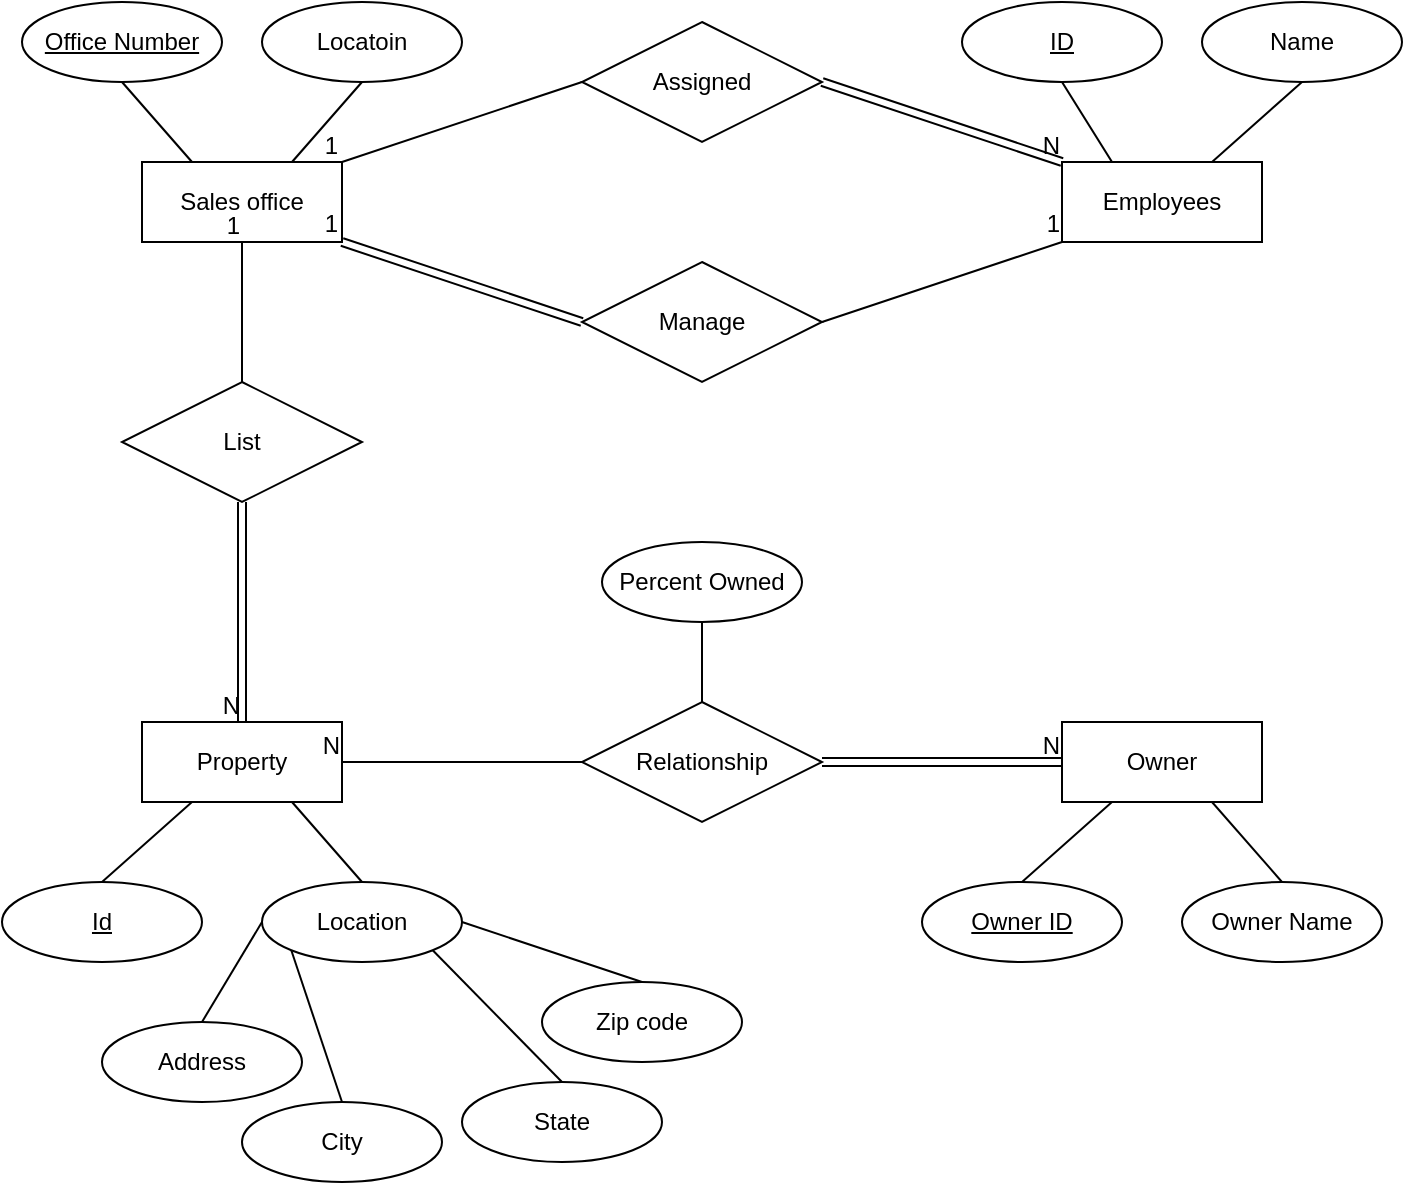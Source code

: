 <mxfile version="24.6.4" type="device">
  <diagram name="Page-1" id="qMClqsy-Nv-cV2Q43P00">
    <mxGraphModel dx="1290" dy="669" grid="1" gridSize="10" guides="1" tooltips="1" connect="1" arrows="1" fold="1" page="1" pageScale="1" pageWidth="850" pageHeight="1100" math="0" shadow="0">
      <root>
        <mxCell id="0" />
        <mxCell id="1" parent="0" />
        <mxCell id="T63_dmK6ZC_ayYeDYy1g-1" value="Sales office" style="whiteSpace=wrap;html=1;align=center;" vertex="1" parent="1">
          <mxGeometry x="160" y="320" width="100" height="40" as="geometry" />
        </mxCell>
        <mxCell id="T63_dmK6ZC_ayYeDYy1g-2" value="Office Number" style="ellipse;whiteSpace=wrap;html=1;align=center;fontStyle=4;" vertex="1" parent="1">
          <mxGeometry x="100" y="240" width="100" height="40" as="geometry" />
        </mxCell>
        <mxCell id="T63_dmK6ZC_ayYeDYy1g-3" value="Locatoin" style="ellipse;whiteSpace=wrap;html=1;align=center;" vertex="1" parent="1">
          <mxGeometry x="220" y="240" width="100" height="40" as="geometry" />
        </mxCell>
        <mxCell id="T63_dmK6ZC_ayYeDYy1g-5" value="" style="endArrow=none;html=1;rounded=0;exitX=0.5;exitY=1;exitDx=0;exitDy=0;entryX=0.25;entryY=0;entryDx=0;entryDy=0;" edge="1" parent="1" source="T63_dmK6ZC_ayYeDYy1g-2" target="T63_dmK6ZC_ayYeDYy1g-1">
          <mxGeometry relative="1" as="geometry">
            <mxPoint x="340" y="350" as="sourcePoint" />
            <mxPoint x="500" y="350" as="targetPoint" />
          </mxGeometry>
        </mxCell>
        <mxCell id="T63_dmK6ZC_ayYeDYy1g-6" value="" style="endArrow=none;html=1;rounded=0;exitX=0.5;exitY=1;exitDx=0;exitDy=0;entryX=0.75;entryY=0;entryDx=0;entryDy=0;" edge="1" parent="1" source="T63_dmK6ZC_ayYeDYy1g-3" target="T63_dmK6ZC_ayYeDYy1g-1">
          <mxGeometry relative="1" as="geometry">
            <mxPoint x="340" y="350" as="sourcePoint" />
            <mxPoint x="500" y="350" as="targetPoint" />
          </mxGeometry>
        </mxCell>
        <mxCell id="T63_dmK6ZC_ayYeDYy1g-9" value="Employees" style="whiteSpace=wrap;html=1;align=center;" vertex="1" parent="1">
          <mxGeometry x="620" y="320" width="100" height="40" as="geometry" />
        </mxCell>
        <mxCell id="T63_dmK6ZC_ayYeDYy1g-10" value="Assigned" style="shape=rhombus;perimeter=rhombusPerimeter;whiteSpace=wrap;html=1;align=center;" vertex="1" parent="1">
          <mxGeometry x="380" y="250" width="120" height="60" as="geometry" />
        </mxCell>
        <mxCell id="T63_dmK6ZC_ayYeDYy1g-11" value="" style="endArrow=none;html=1;rounded=0;exitX=0;exitY=0.5;exitDx=0;exitDy=0;entryX=1;entryY=0;entryDx=0;entryDy=0;" edge="1" parent="1" source="T63_dmK6ZC_ayYeDYy1g-10" target="T63_dmK6ZC_ayYeDYy1g-1">
          <mxGeometry relative="1" as="geometry">
            <mxPoint x="340" y="350" as="sourcePoint" />
            <mxPoint x="500" y="350" as="targetPoint" />
          </mxGeometry>
        </mxCell>
        <mxCell id="T63_dmK6ZC_ayYeDYy1g-12" value="1" style="resizable=0;html=1;whiteSpace=wrap;align=right;verticalAlign=bottom;" connectable="0" vertex="1" parent="T63_dmK6ZC_ayYeDYy1g-11">
          <mxGeometry x="1" relative="1" as="geometry" />
        </mxCell>
        <mxCell id="T63_dmK6ZC_ayYeDYy1g-13" value="" style="shape=link;html=1;rounded=0;entryX=0;entryY=0;entryDx=0;entryDy=0;exitX=1;exitY=0.5;exitDx=0;exitDy=0;" edge="1" parent="1" source="T63_dmK6ZC_ayYeDYy1g-10" target="T63_dmK6ZC_ayYeDYy1g-9">
          <mxGeometry relative="1" as="geometry">
            <mxPoint x="540" y="410" as="sourcePoint" />
            <mxPoint x="500" y="350" as="targetPoint" />
          </mxGeometry>
        </mxCell>
        <mxCell id="T63_dmK6ZC_ayYeDYy1g-14" value="N" style="resizable=0;html=1;whiteSpace=wrap;align=right;verticalAlign=bottom;" connectable="0" vertex="1" parent="T63_dmK6ZC_ayYeDYy1g-13">
          <mxGeometry x="1" relative="1" as="geometry" />
        </mxCell>
        <mxCell id="T63_dmK6ZC_ayYeDYy1g-15" value="ID" style="ellipse;whiteSpace=wrap;html=1;align=center;fontStyle=4;" vertex="1" parent="1">
          <mxGeometry x="570" y="240" width="100" height="40" as="geometry" />
        </mxCell>
        <mxCell id="T63_dmK6ZC_ayYeDYy1g-19" value="Name" style="ellipse;whiteSpace=wrap;html=1;align=center;" vertex="1" parent="1">
          <mxGeometry x="690" y="240" width="100" height="40" as="geometry" />
        </mxCell>
        <mxCell id="T63_dmK6ZC_ayYeDYy1g-21" value="" style="endArrow=none;html=1;rounded=0;exitX=0.5;exitY=1;exitDx=0;exitDy=0;entryX=0.75;entryY=0;entryDx=0;entryDy=0;" edge="1" parent="1" source="T63_dmK6ZC_ayYeDYy1g-19" target="T63_dmK6ZC_ayYeDYy1g-9">
          <mxGeometry relative="1" as="geometry">
            <mxPoint x="340" y="350" as="sourcePoint" />
            <mxPoint x="500" y="350" as="targetPoint" />
          </mxGeometry>
        </mxCell>
        <mxCell id="T63_dmK6ZC_ayYeDYy1g-22" value="" style="endArrow=none;html=1;rounded=0;exitX=0.5;exitY=1;exitDx=0;exitDy=0;entryX=0.25;entryY=0;entryDx=0;entryDy=0;" edge="1" parent="1" source="T63_dmK6ZC_ayYeDYy1g-15" target="T63_dmK6ZC_ayYeDYy1g-9">
          <mxGeometry relative="1" as="geometry">
            <mxPoint x="340" y="350" as="sourcePoint" />
            <mxPoint x="500" y="350" as="targetPoint" />
          </mxGeometry>
        </mxCell>
        <mxCell id="T63_dmK6ZC_ayYeDYy1g-23" value="Manage" style="shape=rhombus;perimeter=rhombusPerimeter;whiteSpace=wrap;html=1;align=center;" vertex="1" parent="1">
          <mxGeometry x="380" y="370" width="120" height="60" as="geometry" />
        </mxCell>
        <mxCell id="T63_dmK6ZC_ayYeDYy1g-24" value="" style="endArrow=none;html=1;rounded=0;entryX=0;entryY=1;entryDx=0;entryDy=0;exitX=1;exitY=0.5;exitDx=0;exitDy=0;" edge="1" parent="1" source="T63_dmK6ZC_ayYeDYy1g-23" target="T63_dmK6ZC_ayYeDYy1g-9">
          <mxGeometry relative="1" as="geometry">
            <mxPoint x="340" y="350" as="sourcePoint" />
            <mxPoint x="500" y="350" as="targetPoint" />
          </mxGeometry>
        </mxCell>
        <mxCell id="T63_dmK6ZC_ayYeDYy1g-25" value="1" style="resizable=0;html=1;whiteSpace=wrap;align=right;verticalAlign=bottom;" connectable="0" vertex="1" parent="T63_dmK6ZC_ayYeDYy1g-24">
          <mxGeometry x="1" relative="1" as="geometry" />
        </mxCell>
        <mxCell id="T63_dmK6ZC_ayYeDYy1g-26" value="" style="shape=link;html=1;rounded=0;exitX=0;exitY=0.5;exitDx=0;exitDy=0;entryX=1;entryY=1;entryDx=0;entryDy=0;" edge="1" parent="1" source="T63_dmK6ZC_ayYeDYy1g-23" target="T63_dmK6ZC_ayYeDYy1g-1">
          <mxGeometry relative="1" as="geometry">
            <mxPoint x="340" y="350" as="sourcePoint" />
            <mxPoint x="500" y="350" as="targetPoint" />
          </mxGeometry>
        </mxCell>
        <mxCell id="T63_dmK6ZC_ayYeDYy1g-27" value="1" style="resizable=0;html=1;whiteSpace=wrap;align=right;verticalAlign=bottom;" connectable="0" vertex="1" parent="T63_dmK6ZC_ayYeDYy1g-26">
          <mxGeometry x="1" relative="1" as="geometry" />
        </mxCell>
        <mxCell id="T63_dmK6ZC_ayYeDYy1g-28" value="Property" style="whiteSpace=wrap;html=1;align=center;" vertex="1" parent="1">
          <mxGeometry x="160" y="600" width="100" height="40" as="geometry" />
        </mxCell>
        <mxCell id="T63_dmK6ZC_ayYeDYy1g-29" value="Id" style="ellipse;whiteSpace=wrap;html=1;align=center;fontStyle=4;" vertex="1" parent="1">
          <mxGeometry x="90" y="680" width="100" height="40" as="geometry" />
        </mxCell>
        <mxCell id="T63_dmK6ZC_ayYeDYy1g-30" value="Address" style="ellipse;whiteSpace=wrap;html=1;align=center;" vertex="1" parent="1">
          <mxGeometry x="140" y="750" width="100" height="40" as="geometry" />
        </mxCell>
        <mxCell id="T63_dmK6ZC_ayYeDYy1g-31" value="Location" style="ellipse;whiteSpace=wrap;html=1;align=center;" vertex="1" parent="1">
          <mxGeometry x="220" y="680" width="100" height="40" as="geometry" />
        </mxCell>
        <mxCell id="T63_dmK6ZC_ayYeDYy1g-32" value="Owner Name" style="ellipse;whiteSpace=wrap;html=1;align=center;" vertex="1" parent="1">
          <mxGeometry x="680" y="680" width="100" height="40" as="geometry" />
        </mxCell>
        <mxCell id="T63_dmK6ZC_ayYeDYy1g-33" value="Percent Owned" style="ellipse;whiteSpace=wrap;html=1;align=center;" vertex="1" parent="1">
          <mxGeometry x="390" y="510" width="100" height="40" as="geometry" />
        </mxCell>
        <mxCell id="T63_dmK6ZC_ayYeDYy1g-34" value="Zip code" style="ellipse;whiteSpace=wrap;html=1;align=center;" vertex="1" parent="1">
          <mxGeometry x="360" y="730" width="100" height="40" as="geometry" />
        </mxCell>
        <mxCell id="T63_dmK6ZC_ayYeDYy1g-35" value="State" style="ellipse;whiteSpace=wrap;html=1;align=center;" vertex="1" parent="1">
          <mxGeometry x="320" y="780" width="100" height="40" as="geometry" />
        </mxCell>
        <mxCell id="T63_dmK6ZC_ayYeDYy1g-36" value="City" style="ellipse;whiteSpace=wrap;html=1;align=center;" vertex="1" parent="1">
          <mxGeometry x="210" y="790" width="100" height="40" as="geometry" />
        </mxCell>
        <mxCell id="T63_dmK6ZC_ayYeDYy1g-38" value="" style="endArrow=none;html=1;rounded=0;exitX=1;exitY=1;exitDx=0;exitDy=0;entryX=0.5;entryY=0;entryDx=0;entryDy=0;" edge="1" parent="1" source="T63_dmK6ZC_ayYeDYy1g-31" target="T63_dmK6ZC_ayYeDYy1g-35">
          <mxGeometry relative="1" as="geometry">
            <mxPoint x="350" y="640" as="sourcePoint" />
            <mxPoint x="510" y="640" as="targetPoint" />
          </mxGeometry>
        </mxCell>
        <mxCell id="T63_dmK6ZC_ayYeDYy1g-39" value="" style="endArrow=none;html=1;rounded=0;exitX=0;exitY=1;exitDx=0;exitDy=0;entryX=0.5;entryY=0;entryDx=0;entryDy=0;" edge="1" parent="1" source="T63_dmK6ZC_ayYeDYy1g-31" target="T63_dmK6ZC_ayYeDYy1g-36">
          <mxGeometry relative="1" as="geometry">
            <mxPoint x="360" y="650" as="sourcePoint" />
            <mxPoint x="520" y="650" as="targetPoint" />
          </mxGeometry>
        </mxCell>
        <mxCell id="T63_dmK6ZC_ayYeDYy1g-40" value="" style="endArrow=none;html=1;rounded=0;exitX=1;exitY=0.5;exitDx=0;exitDy=0;entryX=0.5;entryY=0;entryDx=0;entryDy=0;" edge="1" parent="1" source="T63_dmK6ZC_ayYeDYy1g-31" target="T63_dmK6ZC_ayYeDYy1g-34">
          <mxGeometry relative="1" as="geometry">
            <mxPoint x="370" y="660" as="sourcePoint" />
            <mxPoint x="530" y="660" as="targetPoint" />
          </mxGeometry>
        </mxCell>
        <mxCell id="T63_dmK6ZC_ayYeDYy1g-41" value="" style="endArrow=none;html=1;rounded=0;exitX=0;exitY=0.5;exitDx=0;exitDy=0;entryX=0.5;entryY=0;entryDx=0;entryDy=0;" edge="1" parent="1" source="T63_dmK6ZC_ayYeDYy1g-31" target="T63_dmK6ZC_ayYeDYy1g-30">
          <mxGeometry relative="1" as="geometry">
            <mxPoint x="380" y="670" as="sourcePoint" />
            <mxPoint x="540" y="670" as="targetPoint" />
          </mxGeometry>
        </mxCell>
        <mxCell id="T63_dmK6ZC_ayYeDYy1g-42" value="" style="endArrow=none;html=1;rounded=0;exitX=0.75;exitY=1;exitDx=0;exitDy=0;entryX=0.5;entryY=0;entryDx=0;entryDy=0;" edge="1" parent="1" source="T63_dmK6ZC_ayYeDYy1g-28" target="T63_dmK6ZC_ayYeDYy1g-31">
          <mxGeometry relative="1" as="geometry">
            <mxPoint x="390" y="680" as="sourcePoint" />
            <mxPoint x="550" y="680" as="targetPoint" />
          </mxGeometry>
        </mxCell>
        <mxCell id="T63_dmK6ZC_ayYeDYy1g-43" value="" style="endArrow=none;html=1;rounded=0;exitX=0.5;exitY=0;exitDx=0;exitDy=0;entryX=0.25;entryY=1;entryDx=0;entryDy=0;" edge="1" parent="1" source="T63_dmK6ZC_ayYeDYy1g-29" target="T63_dmK6ZC_ayYeDYy1g-28">
          <mxGeometry relative="1" as="geometry">
            <mxPoint x="400" y="690" as="sourcePoint" />
            <mxPoint x="560" y="690" as="targetPoint" />
          </mxGeometry>
        </mxCell>
        <mxCell id="T63_dmK6ZC_ayYeDYy1g-44" value="List" style="shape=rhombus;perimeter=rhombusPerimeter;whiteSpace=wrap;html=1;align=center;" vertex="1" parent="1">
          <mxGeometry x="150" y="430" width="120" height="60" as="geometry" />
        </mxCell>
        <mxCell id="T63_dmK6ZC_ayYeDYy1g-45" value="" style="endArrow=none;html=1;rounded=0;exitX=0.5;exitY=0;exitDx=0;exitDy=0;entryX=0.5;entryY=1;entryDx=0;entryDy=0;" edge="1" parent="1" source="T63_dmK6ZC_ayYeDYy1g-44" target="T63_dmK6ZC_ayYeDYy1g-1">
          <mxGeometry relative="1" as="geometry">
            <mxPoint x="340" y="490" as="sourcePoint" />
            <mxPoint x="500" y="490" as="targetPoint" />
          </mxGeometry>
        </mxCell>
        <mxCell id="T63_dmK6ZC_ayYeDYy1g-46" value="1" style="resizable=0;html=1;whiteSpace=wrap;align=right;verticalAlign=bottom;" connectable="0" vertex="1" parent="T63_dmK6ZC_ayYeDYy1g-45">
          <mxGeometry x="1" relative="1" as="geometry" />
        </mxCell>
        <mxCell id="T63_dmK6ZC_ayYeDYy1g-47" value="" style="shape=link;html=1;rounded=0;exitX=0.5;exitY=1;exitDx=0;exitDy=0;entryX=0.5;entryY=0;entryDx=0;entryDy=0;" edge="1" parent="1" source="T63_dmK6ZC_ayYeDYy1g-44" target="T63_dmK6ZC_ayYeDYy1g-28">
          <mxGeometry relative="1" as="geometry">
            <mxPoint x="340" y="490" as="sourcePoint" />
            <mxPoint x="500" y="490" as="targetPoint" />
          </mxGeometry>
        </mxCell>
        <mxCell id="T63_dmK6ZC_ayYeDYy1g-48" value="N" style="resizable=0;html=1;whiteSpace=wrap;align=right;verticalAlign=bottom;" connectable="0" vertex="1" parent="T63_dmK6ZC_ayYeDYy1g-47">
          <mxGeometry x="1" relative="1" as="geometry" />
        </mxCell>
        <mxCell id="T63_dmK6ZC_ayYeDYy1g-49" value="Owner" style="whiteSpace=wrap;html=1;align=center;" vertex="1" parent="1">
          <mxGeometry x="620" y="600" width="100" height="40" as="geometry" />
        </mxCell>
        <mxCell id="T63_dmK6ZC_ayYeDYy1g-50" value="Owner ID" style="ellipse;whiteSpace=wrap;html=1;align=center;fontStyle=4;" vertex="1" parent="1">
          <mxGeometry x="550" y="680" width="100" height="40" as="geometry" />
        </mxCell>
        <mxCell id="T63_dmK6ZC_ayYeDYy1g-51" value="" style="endArrow=none;html=1;rounded=0;entryX=0.75;entryY=1;entryDx=0;entryDy=0;exitX=0.5;exitY=0;exitDx=0;exitDy=0;" edge="1" parent="1" source="T63_dmK6ZC_ayYeDYy1g-32" target="T63_dmK6ZC_ayYeDYy1g-49">
          <mxGeometry relative="1" as="geometry">
            <mxPoint x="340" y="790" as="sourcePoint" />
            <mxPoint x="500" y="790" as="targetPoint" />
          </mxGeometry>
        </mxCell>
        <mxCell id="T63_dmK6ZC_ayYeDYy1g-52" value="" style="endArrow=none;html=1;rounded=0;entryX=0.5;entryY=0;entryDx=0;entryDy=0;exitX=0.25;exitY=1;exitDx=0;exitDy=0;" edge="1" parent="1" source="T63_dmK6ZC_ayYeDYy1g-49" target="T63_dmK6ZC_ayYeDYy1g-50">
          <mxGeometry relative="1" as="geometry">
            <mxPoint x="340" y="790" as="sourcePoint" />
            <mxPoint x="500" y="790" as="targetPoint" />
          </mxGeometry>
        </mxCell>
        <mxCell id="T63_dmK6ZC_ayYeDYy1g-53" value="Relationship" style="shape=rhombus;perimeter=rhombusPerimeter;whiteSpace=wrap;html=1;align=center;" vertex="1" parent="1">
          <mxGeometry x="380" y="590" width="120" height="60" as="geometry" />
        </mxCell>
        <mxCell id="T63_dmK6ZC_ayYeDYy1g-54" value="" style="endArrow=none;html=1;rounded=0;entryX=1;entryY=0.5;entryDx=0;entryDy=0;exitX=0;exitY=0.5;exitDx=0;exitDy=0;" edge="1" parent="1" source="T63_dmK6ZC_ayYeDYy1g-53" target="T63_dmK6ZC_ayYeDYy1g-28">
          <mxGeometry relative="1" as="geometry">
            <mxPoint x="340" y="690" as="sourcePoint" />
            <mxPoint x="500" y="690" as="targetPoint" />
          </mxGeometry>
        </mxCell>
        <mxCell id="T63_dmK6ZC_ayYeDYy1g-55" value="N" style="resizable=0;html=1;whiteSpace=wrap;align=right;verticalAlign=bottom;" connectable="0" vertex="1" parent="T63_dmK6ZC_ayYeDYy1g-54">
          <mxGeometry x="1" relative="1" as="geometry" />
        </mxCell>
        <mxCell id="T63_dmK6ZC_ayYeDYy1g-58" value="" style="endArrow=none;html=1;rounded=0;exitX=0.5;exitY=1;exitDx=0;exitDy=0;entryX=0.5;entryY=0;entryDx=0;entryDy=0;" edge="1" parent="1" source="T63_dmK6ZC_ayYeDYy1g-33" target="T63_dmK6ZC_ayYeDYy1g-53">
          <mxGeometry relative="1" as="geometry">
            <mxPoint x="340" y="690" as="sourcePoint" />
            <mxPoint x="500" y="690" as="targetPoint" />
          </mxGeometry>
        </mxCell>
        <mxCell id="T63_dmK6ZC_ayYeDYy1g-59" value="" style="shape=link;html=1;rounded=0;entryX=0;entryY=0.5;entryDx=0;entryDy=0;exitX=1;exitY=0.5;exitDx=0;exitDy=0;" edge="1" parent="1" source="T63_dmK6ZC_ayYeDYy1g-53" target="T63_dmK6ZC_ayYeDYy1g-49">
          <mxGeometry relative="1" as="geometry">
            <mxPoint x="340" y="490" as="sourcePoint" />
            <mxPoint x="500" y="490" as="targetPoint" />
          </mxGeometry>
        </mxCell>
        <mxCell id="T63_dmK6ZC_ayYeDYy1g-60" value="N" style="resizable=0;html=1;whiteSpace=wrap;align=right;verticalAlign=bottom;" connectable="0" vertex="1" parent="T63_dmK6ZC_ayYeDYy1g-59">
          <mxGeometry x="1" relative="1" as="geometry" />
        </mxCell>
      </root>
    </mxGraphModel>
  </diagram>
</mxfile>
